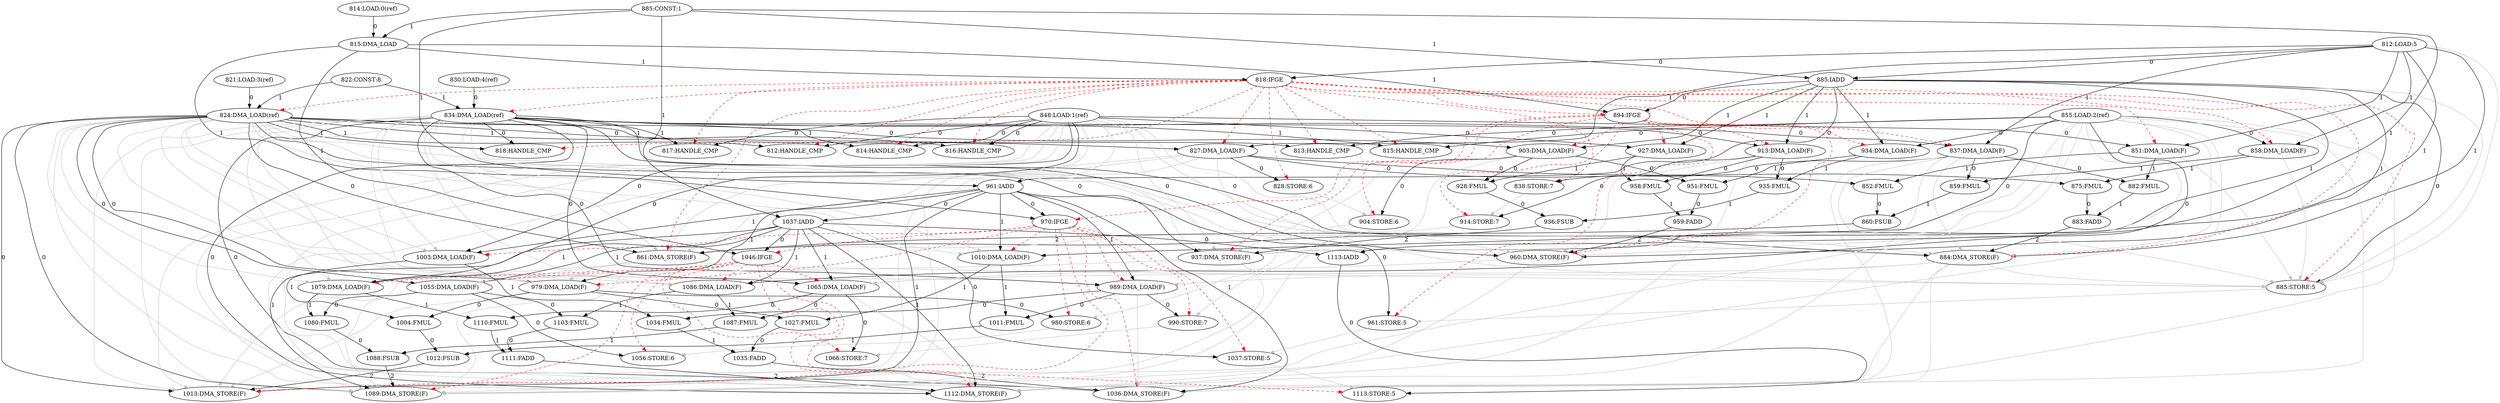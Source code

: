 digraph depgraph {
"885:IADD" -> "885:STORE:5"[label=0];
"812:LOAD:5" -> "885:STORE:5"[color=gray];
"818:IFGE" -> "885:STORE:5"[color=red,style=dashed];
"827:DMA_LOAD(F)" -> "885:STORE:5"[color=gray];
"837:DMA_LOAD(F)" -> "885:STORE:5"[color=gray];
"851:DMA_LOAD(F)" -> "885:STORE:5"[color=gray];
"858:DMA_LOAD(F)" -> "885:STORE:5"[color=gray];
"861:DMA_STORE(F)" -> "885:STORE:5"[color=gray];
"884:DMA_STORE(F)" -> "885:STORE:5"[color=gray];
"885:IADD" -> "885:STORE:5"[color=gray];
"812:LOAD:5" -> "818:IFGE"[label=0];
"815:DMA_LOAD" -> "818:IFGE"[label=1];
"824:DMA_LOAD(ref)" -> "827:DMA_LOAD(F)"[label=0];
"812:LOAD:5" -> "827:DMA_LOAD(F)"[label=1];
"818:IFGE" -> "827:DMA_LOAD(F)"[color=red,style=dashed];
"834:DMA_LOAD(ref)" -> "837:DMA_LOAD(F)"[label=0];
"812:LOAD:5" -> "837:DMA_LOAD(F)"[label=1];
"818:IFGE" -> "837:DMA_LOAD(F)"[color=red,style=dashed];
"848:LOAD:1(ref)" -> "851:DMA_LOAD(F)"[label=0];
"812:LOAD:5" -> "851:DMA_LOAD(F)"[label=1];
"818:IFGE" -> "851:DMA_LOAD(F)"[color=red,style=dashed];
"855:LOAD:2(ref)" -> "858:DMA_LOAD(F)"[label=0];
"812:LOAD:5" -> "858:DMA_LOAD(F)"[label=1];
"818:IFGE" -> "858:DMA_LOAD(F)"[color=red,style=dashed];
"824:DMA_LOAD(ref)" -> "861:DMA_STORE(F)"[label=0];
"812:LOAD:5" -> "861:DMA_STORE(F)"[label=1];
"860:FSUB" -> "861:DMA_STORE(F)"[label=2];
"818:IFGE" -> "861:DMA_STORE(F)"[color=red,style=dashed];
"827:DMA_LOAD(F)" -> "861:DMA_STORE(F)"[color=gray];
"834:DMA_LOAD(ref)" -> "861:DMA_STORE(F)"[color=gray];
"848:LOAD:1(ref)" -> "861:DMA_STORE(F)"[color=gray];
"855:LOAD:2(ref)" -> "861:DMA_STORE(F)"[color=gray];
"834:DMA_LOAD(ref)" -> "884:DMA_STORE(F)"[label=0];
"812:LOAD:5" -> "884:DMA_STORE(F)"[label=1];
"883:FADD" -> "884:DMA_STORE(F)"[label=2];
"818:IFGE" -> "884:DMA_STORE(F)"[color=red,style=dashed];
"824:DMA_LOAD(ref)" -> "884:DMA_STORE(F)"[color=gray];
"837:DMA_LOAD(F)" -> "884:DMA_STORE(F)"[color=gray];
"848:LOAD:1(ref)" -> "884:DMA_STORE(F)"[color=gray];
"855:LOAD:2(ref)" -> "884:DMA_STORE(F)"[color=gray];
"812:LOAD:5" -> "885:IADD"[label=0];
"885:CONST:1" -> "885:IADD"[label=1];
"814:LOAD:0(ref)" -> "815:DMA_LOAD"[label=0];
"885:CONST:1" -> "815:DMA_LOAD"[label=1];
"885:IADD" -> "894:IFGE"[label=0];
"815:DMA_LOAD" -> "894:IFGE"[label=1];
"818:IFGE" -> "894:IFGE"[color=red,style=dashed];
"961:IADD" -> "970:IFGE"[label=0];
"815:DMA_LOAD" -> "970:IFGE"[label=1];
"894:IFGE" -> "970:IFGE"[color=red,style=dashed];
"1037:IADD" -> "1046:IFGE"[label=0];
"815:DMA_LOAD" -> "1046:IFGE"[label=1];
"970:IFGE" -> "1046:IFGE"[color=red,style=dashed];
"821:LOAD:3(ref)" -> "824:DMA_LOAD(ref)"[label=0];
"822:CONST:8" -> "824:DMA_LOAD(ref)"[label=1];
"818:IFGE" -> "824:DMA_LOAD(ref)"[color=red,style=dashed];
"827:DMA_LOAD(F)" -> "828:STORE:6"[label=0];
"818:IFGE" -> "828:STORE:6"[color=red,style=dashed];
"830:LOAD:4(ref)" -> "834:DMA_LOAD(ref)"[label=0];
"822:CONST:8" -> "834:DMA_LOAD(ref)"[label=1];
"818:IFGE" -> "834:DMA_LOAD(ref)"[color=red,style=dashed];
"837:DMA_LOAD(F)" -> "838:STORE:7"[label=0];
"818:IFGE" -> "838:STORE:7"[color=red,style=dashed];
"834:DMA_LOAD(ref)" -> "960:DMA_STORE(F)"[label=0];
"885:IADD" -> "960:DMA_STORE(F)"[label=1];
"959:FADD" -> "960:DMA_STORE(F)"[label=2];
"824:DMA_LOAD(ref)" -> "960:DMA_STORE(F)"[color=gray];
"848:LOAD:1(ref)" -> "960:DMA_STORE(F)"[color=gray];
"855:LOAD:2(ref)" -> "960:DMA_STORE(F)"[color=gray];
"894:IFGE" -> "960:DMA_STORE(F)"[color=red,style=dashed];
"913:DMA_LOAD(F)" -> "960:DMA_STORE(F)"[color=gray];
"834:DMA_LOAD(ref)" -> "989:DMA_LOAD(F)"[label=0];
"961:IADD" -> "989:DMA_LOAD(F)"[label=1];
"824:DMA_LOAD(ref)" -> "989:DMA_LOAD(F)"[color=gray];
"884:DMA_STORE(F)" -> "989:DMA_LOAD(F)"[color=gray];
"970:IFGE" -> "989:DMA_LOAD(F)"[color=red,style=dashed];
"848:LOAD:1(ref)" -> "1003:DMA_LOAD(F)"[label=0];
"961:IADD" -> "1003:DMA_LOAD(F)"[label=1];
"824:DMA_LOAD(ref)" -> "1003:DMA_LOAD(F)"[color=gray];
"834:DMA_LOAD(ref)" -> "1003:DMA_LOAD(F)"[color=gray];
"970:IFGE" -> "1003:DMA_LOAD(F)"[color=red,style=dashed];
"855:LOAD:2(ref)" -> "1010:DMA_LOAD(F)"[label=0];
"961:IADD" -> "1010:DMA_LOAD(F)"[label=1];
"824:DMA_LOAD(ref)" -> "1010:DMA_LOAD(F)"[color=gray];
"834:DMA_LOAD(ref)" -> "1010:DMA_LOAD(F)"[color=gray];
"970:IFGE" -> "1010:DMA_LOAD(F)"[color=red,style=dashed];
"834:DMA_LOAD(ref)" -> "1036:DMA_STORE(F)"[label=0];
"961:IADD" -> "1036:DMA_STORE(F)"[label=1];
"1035:FADD" -> "1036:DMA_STORE(F)"[label=2];
"824:DMA_LOAD(ref)" -> "1036:DMA_STORE(F)"[color=gray];
"837:DMA_LOAD(F)" -> "1036:DMA_STORE(F)"[color=gray];
"848:LOAD:1(ref)" -> "1036:DMA_STORE(F)"[color=gray];
"855:LOAD:2(ref)" -> "1036:DMA_STORE(F)"[color=gray];
"884:DMA_STORE(F)" -> "1036:DMA_STORE(F)"[color=gray];
"970:IFGE" -> "1036:DMA_STORE(F)"[color=red,style=dashed];
"989:DMA_LOAD(F)" -> "1036:DMA_STORE(F)"[color=gray];
"834:DMA_LOAD(ref)" -> "1065:DMA_LOAD(F)"[label=0];
"1037:IADD" -> "1065:DMA_LOAD(F)"[label=1];
"824:DMA_LOAD(ref)" -> "1065:DMA_LOAD(F)"[color=gray];
"884:DMA_STORE(F)" -> "1065:DMA_LOAD(F)"[color=gray];
"960:DMA_STORE(F)" -> "1065:DMA_LOAD(F)"[color=gray];
"1046:IFGE" -> "1065:DMA_LOAD(F)"[color=red,style=dashed];
"848:LOAD:1(ref)" -> "1079:DMA_LOAD(F)"[label=0];
"1037:IADD" -> "1079:DMA_LOAD(F)"[label=1];
"824:DMA_LOAD(ref)" -> "1079:DMA_LOAD(F)"[color=gray];
"834:DMA_LOAD(ref)" -> "1079:DMA_LOAD(F)"[color=gray];
"1046:IFGE" -> "1079:DMA_LOAD(F)"[color=red,style=dashed];
"855:LOAD:2(ref)" -> "1086:DMA_LOAD(F)"[label=0];
"1037:IADD" -> "1086:DMA_LOAD(F)"[label=1];
"824:DMA_LOAD(ref)" -> "1086:DMA_LOAD(F)"[color=gray];
"834:DMA_LOAD(ref)" -> "1086:DMA_LOAD(F)"[color=gray];
"1046:IFGE" -> "1086:DMA_LOAD(F)"[color=red,style=dashed];
"834:DMA_LOAD(ref)" -> "1112:DMA_STORE(F)"[label=0];
"1037:IADD" -> "1112:DMA_STORE(F)"[label=1];
"1111:FADD" -> "1112:DMA_STORE(F)"[label=2];
"824:DMA_LOAD(ref)" -> "1112:DMA_STORE(F)"[color=gray];
"837:DMA_LOAD(F)" -> "1112:DMA_STORE(F)"[color=gray];
"848:LOAD:1(ref)" -> "1112:DMA_STORE(F)"[color=gray];
"855:LOAD:2(ref)" -> "1112:DMA_STORE(F)"[color=gray];
"884:DMA_STORE(F)" -> "1112:DMA_STORE(F)"[color=gray];
"913:DMA_LOAD(F)" -> "1112:DMA_STORE(F)"[color=gray];
"960:DMA_STORE(F)" -> "1112:DMA_STORE(F)"[color=gray];
"1046:IFGE" -> "1112:DMA_STORE(F)"[color=red,style=dashed];
"1065:DMA_LOAD(F)" -> "1112:DMA_STORE(F)"[color=gray];
"824:DMA_LOAD(ref)" -> "903:DMA_LOAD(F)"[label=0];
"885:IADD" -> "903:DMA_LOAD(F)"[label=1];
"894:IFGE" -> "903:DMA_LOAD(F)"[color=red,style=dashed];
"824:DMA_LOAD(ref)" -> "937:DMA_STORE(F)"[label=0];
"885:IADD" -> "937:DMA_STORE(F)"[label=1];
"936:FSUB" -> "937:DMA_STORE(F)"[label=2];
"834:DMA_LOAD(ref)" -> "937:DMA_STORE(F)"[color=gray];
"848:LOAD:1(ref)" -> "937:DMA_STORE(F)"[color=gray];
"855:LOAD:2(ref)" -> "937:DMA_STORE(F)"[color=gray];
"894:IFGE" -> "937:DMA_STORE(F)"[color=red,style=dashed];
"903:DMA_LOAD(F)" -> "937:DMA_STORE(F)"[color=gray];
"824:DMA_LOAD(ref)" -> "979:DMA_LOAD(F)"[label=0];
"961:IADD" -> "979:DMA_LOAD(F)"[label=1];
"834:DMA_LOAD(ref)" -> "979:DMA_LOAD(F)"[color=gray];
"861:DMA_STORE(F)" -> "979:DMA_LOAD(F)"[color=gray];
"970:IFGE" -> "979:DMA_LOAD(F)"[color=red,style=dashed];
"824:DMA_LOAD(ref)" -> "1013:DMA_STORE(F)"[label=0];
"961:IADD" -> "1013:DMA_STORE(F)"[label=1];
"1012:FSUB" -> "1013:DMA_STORE(F)"[label=2];
"827:DMA_LOAD(F)" -> "1013:DMA_STORE(F)"[color=gray];
"834:DMA_LOAD(ref)" -> "1013:DMA_STORE(F)"[color=gray];
"848:LOAD:1(ref)" -> "1013:DMA_STORE(F)"[color=gray];
"855:LOAD:2(ref)" -> "1013:DMA_STORE(F)"[color=gray];
"861:DMA_STORE(F)" -> "1013:DMA_STORE(F)"[color=gray];
"970:IFGE" -> "1013:DMA_STORE(F)"[color=red,style=dashed];
"979:DMA_LOAD(F)" -> "1013:DMA_STORE(F)"[color=gray];
"824:DMA_LOAD(ref)" -> "1055:DMA_LOAD(F)"[label=0];
"1037:IADD" -> "1055:DMA_LOAD(F)"[label=1];
"834:DMA_LOAD(ref)" -> "1055:DMA_LOAD(F)"[color=gray];
"861:DMA_STORE(F)" -> "1055:DMA_LOAD(F)"[color=gray];
"937:DMA_STORE(F)" -> "1055:DMA_LOAD(F)"[color=gray];
"1046:IFGE" -> "1055:DMA_LOAD(F)"[color=red,style=dashed];
"824:DMA_LOAD(ref)" -> "1089:DMA_STORE(F)"[label=0];
"1037:IADD" -> "1089:DMA_STORE(F)"[label=1];
"1088:FSUB" -> "1089:DMA_STORE(F)"[label=2];
"827:DMA_LOAD(F)" -> "1089:DMA_STORE(F)"[color=gray];
"834:DMA_LOAD(ref)" -> "1089:DMA_STORE(F)"[color=gray];
"848:LOAD:1(ref)" -> "1089:DMA_STORE(F)"[color=gray];
"855:LOAD:2(ref)" -> "1089:DMA_STORE(F)"[color=gray];
"861:DMA_STORE(F)" -> "1089:DMA_STORE(F)"[color=gray];
"903:DMA_LOAD(F)" -> "1089:DMA_STORE(F)"[color=gray];
"937:DMA_STORE(F)" -> "1089:DMA_STORE(F)"[color=gray];
"1046:IFGE" -> "1089:DMA_STORE(F)"[color=red,style=dashed];
"1055:DMA_LOAD(F)" -> "1089:DMA_STORE(F)"[color=gray];
"827:DMA_LOAD(F)" -> "852:FMUL"[label=0];
"851:DMA_LOAD(F)" -> "852:FMUL"[label=1];
"827:DMA_LOAD(F)" -> "875:FMUL"[label=0];
"858:DMA_LOAD(F)" -> "875:FMUL"[label=1];
"903:DMA_LOAD(F)" -> "904:STORE:6"[label=0];
"828:STORE:6" -> "904:STORE:6"[color=gray];
"894:IFGE" -> "904:STORE:6"[color=red,style=dashed];
"834:DMA_LOAD(ref)" -> "913:DMA_LOAD(F)"[label=0];
"885:IADD" -> "913:DMA_LOAD(F)"[label=1];
"894:IFGE" -> "913:DMA_LOAD(F)"[color=red,style=dashed];
"837:DMA_LOAD(F)" -> "859:FMUL"[label=0];
"858:DMA_LOAD(F)" -> "859:FMUL"[label=1];
"837:DMA_LOAD(F)" -> "882:FMUL"[label=0];
"851:DMA_LOAD(F)" -> "882:FMUL"[label=1];
"913:DMA_LOAD(F)" -> "914:STORE:7"[label=0];
"838:STORE:7" -> "914:STORE:7"[color=gray];
"894:IFGE" -> "914:STORE:7"[color=red,style=dashed];
"848:LOAD:1(ref)" -> "927:DMA_LOAD(F)"[label=0];
"885:IADD" -> "927:DMA_LOAD(F)"[label=1];
"894:IFGE" -> "927:DMA_LOAD(F)"[color=red,style=dashed];
"852:FMUL" -> "860:FSUB"[label=0];
"859:FMUL" -> "860:FSUB"[label=1];
"855:LOAD:2(ref)" -> "934:DMA_LOAD(F)"[label=0];
"885:IADD" -> "934:DMA_LOAD(F)"[label=1];
"894:IFGE" -> "934:DMA_LOAD(F)"[color=red,style=dashed];
"875:FMUL" -> "883:FADD"[label=0];
"882:FMUL" -> "883:FADD"[label=1];
"885:IADD" -> "961:IADD"[label=0];
"885:CONST:1" -> "961:IADD"[label=1];
"961:IADD" -> "1037:IADD"[label=0];
"885:CONST:1" -> "1037:IADD"[label=1];
"1037:IADD" -> "1113:IADD"[label=0];
"885:CONST:1" -> "1113:IADD"[label=1];
"961:IADD" -> "961:STORE:5"[label=0];
"885:STORE:5" -> "961:STORE:5"[color=gray];
"894:IFGE" -> "961:STORE:5"[color=red,style=dashed];
"903:DMA_LOAD(F)" -> "928:FMUL"[label=0];
"927:DMA_LOAD(F)" -> "928:FMUL"[label=1];
"903:DMA_LOAD(F)" -> "951:FMUL"[label=0];
"934:DMA_LOAD(F)" -> "951:FMUL"[label=1];
"979:DMA_LOAD(F)" -> "980:STORE:6"[label=0];
"904:STORE:6" -> "980:STORE:6"[color=gray];
"970:IFGE" -> "980:STORE:6"[color=red,style=dashed];
"913:DMA_LOAD(F)" -> "935:FMUL"[label=0];
"934:DMA_LOAD(F)" -> "935:FMUL"[label=1];
"913:DMA_LOAD(F)" -> "958:FMUL"[label=0];
"927:DMA_LOAD(F)" -> "958:FMUL"[label=1];
"989:DMA_LOAD(F)" -> "990:STORE:7"[label=0];
"914:STORE:7" -> "990:STORE:7"[color=gray];
"970:IFGE" -> "990:STORE:7"[color=red,style=dashed];
"928:FMUL" -> "936:FSUB"[label=0];
"935:FMUL" -> "936:FSUB"[label=1];
"951:FMUL" -> "959:FADD"[label=0];
"958:FMUL" -> "959:FADD"[label=1];
"1037:IADD" -> "1037:STORE:5"[label=0];
"961:STORE:5" -> "1037:STORE:5"[color=gray];
"970:IFGE" -> "1037:STORE:5"[color=red,style=dashed];
"979:DMA_LOAD(F)" -> "1004:FMUL"[label=0];
"1003:DMA_LOAD(F)" -> "1004:FMUL"[label=1];
"979:DMA_LOAD(F)" -> "1027:FMUL"[label=0];
"1010:DMA_LOAD(F)" -> "1027:FMUL"[label=1];
"1055:DMA_LOAD(F)" -> "1056:STORE:6"[label=0];
"980:STORE:6" -> "1056:STORE:6"[color=gray];
"1046:IFGE" -> "1056:STORE:6"[color=red,style=dashed];
"989:DMA_LOAD(F)" -> "1011:FMUL"[label=0];
"1010:DMA_LOAD(F)" -> "1011:FMUL"[label=1];
"989:DMA_LOAD(F)" -> "1034:FMUL"[label=0];
"1003:DMA_LOAD(F)" -> "1034:FMUL"[label=1];
"1065:DMA_LOAD(F)" -> "1066:STORE:7"[label=0];
"990:STORE:7" -> "1066:STORE:7"[color=gray];
"1046:IFGE" -> "1066:STORE:7"[color=red,style=dashed];
"1004:FMUL" -> "1012:FSUB"[label=0];
"1011:FMUL" -> "1012:FSUB"[label=1];
"1027:FMUL" -> "1035:FADD"[label=0];
"1034:FMUL" -> "1035:FADD"[label=1];
"1113:IADD" -> "1113:STORE:5"[label=0];
"1037:STORE:5" -> "1113:STORE:5"[color=gray];
"1046:IFGE" -> "1113:STORE:5"[color=red,style=dashed];
"1055:DMA_LOAD(F)" -> "1080:FMUL"[label=0];
"1079:DMA_LOAD(F)" -> "1080:FMUL"[label=1];
"1055:DMA_LOAD(F)" -> "1103:FMUL"[label=0];
"1086:DMA_LOAD(F)" -> "1103:FMUL"[label=1];
"1065:DMA_LOAD(F)" -> "1087:FMUL"[label=0];
"1086:DMA_LOAD(F)" -> "1087:FMUL"[label=1];
"1065:DMA_LOAD(F)" -> "1110:FMUL"[label=0];
"1079:DMA_LOAD(F)" -> "1110:FMUL"[label=1];
"1080:FMUL" -> "1088:FSUB"[label=0];
"1087:FMUL" -> "1088:FSUB"[label=1];
"1103:FMUL" -> "1111:FADD"[label=0];
"1110:FMUL" -> "1111:FADD"[label=1];
"848:LOAD:1(ref)" -> "812:HANDLE_CMP"[label=0];
"824:DMA_LOAD(ref)" -> "812:HANDLE_CMP"[label=1];
"818:IFGE" -> "812:HANDLE_CMP"[color=red,style=dashed];
"855:LOAD:2(ref)" -> "813:HANDLE_CMP"[label=0];
"824:DMA_LOAD(ref)" -> "813:HANDLE_CMP"[label=1];
"818:IFGE" -> "813:HANDLE_CMP"[color=red,style=dashed];
"848:LOAD:1(ref)" -> "814:HANDLE_CMP"[label=0];
"834:DMA_LOAD(ref)" -> "814:HANDLE_CMP"[label=1];
"818:IFGE" -> "814:HANDLE_CMP"[color=red,style=dashed];
"855:LOAD:2(ref)" -> "815:HANDLE_CMP"[label=0];
"834:DMA_LOAD(ref)" -> "815:HANDLE_CMP"[label=1];
"818:IFGE" -> "815:HANDLE_CMP"[color=red,style=dashed];
"848:LOAD:1(ref)" -> "816:HANDLE_CMP"[label=0];
"824:DMA_LOAD(ref)" -> "816:HANDLE_CMP"[label=1];
"818:IFGE" -> "816:HANDLE_CMP"[color=red,style=dashed];
"848:LOAD:1(ref)" -> "817:HANDLE_CMP"[label=0];
"834:DMA_LOAD(ref)" -> "817:HANDLE_CMP"[label=1];
"818:IFGE" -> "817:HANDLE_CMP"[color=red,style=dashed];
"834:DMA_LOAD(ref)" -> "818:HANDLE_CMP"[label=0];
"824:DMA_LOAD(ref)" -> "818:HANDLE_CMP"[label=1];
"818:IFGE" -> "818:HANDLE_CMP"[color=red,style=dashed];
}